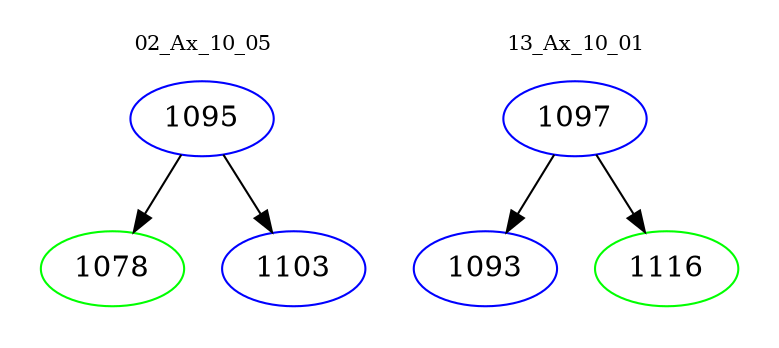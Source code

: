 digraph{
subgraph cluster_0 {
color = white
label = "02_Ax_10_05";
fontsize=10;
T0_1095 [label="1095", color="blue"]
T0_1095 -> T0_1078 [color="black"]
T0_1078 [label="1078", color="green"]
T0_1095 -> T0_1103 [color="black"]
T0_1103 [label="1103", color="blue"]
}
subgraph cluster_1 {
color = white
label = "13_Ax_10_01";
fontsize=10;
T1_1097 [label="1097", color="blue"]
T1_1097 -> T1_1093 [color="black"]
T1_1093 [label="1093", color="blue"]
T1_1097 -> T1_1116 [color="black"]
T1_1116 [label="1116", color="green"]
}
}
